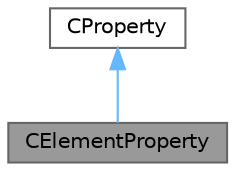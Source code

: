 digraph "CElementProperty"
{
 // LATEX_PDF_SIZE
  bgcolor="transparent";
  edge [fontname=Helvetica,fontsize=10,labelfontname=Helvetica,labelfontsize=10];
  node [fontname=Helvetica,fontsize=10,shape=box,height=0.2,width=0.4];
  Node1 [id="Node000001",label="CElementProperty",height=0.2,width=0.4,color="gray40", fillcolor="grey60", style="filled", fontcolor="black",tooltip="Class for defining element properties for the structural solver."];
  Node2 -> Node1 [id="edge1_Node000001_Node000002",dir="back",color="steelblue1",style="solid",tooltip=" "];
  Node2 [id="Node000002",label="CProperty",height=0.2,width=0.4,color="gray40", fillcolor="white", style="filled",URL="$classCProperty.html",tooltip="Base class for defining element properties."];
}
